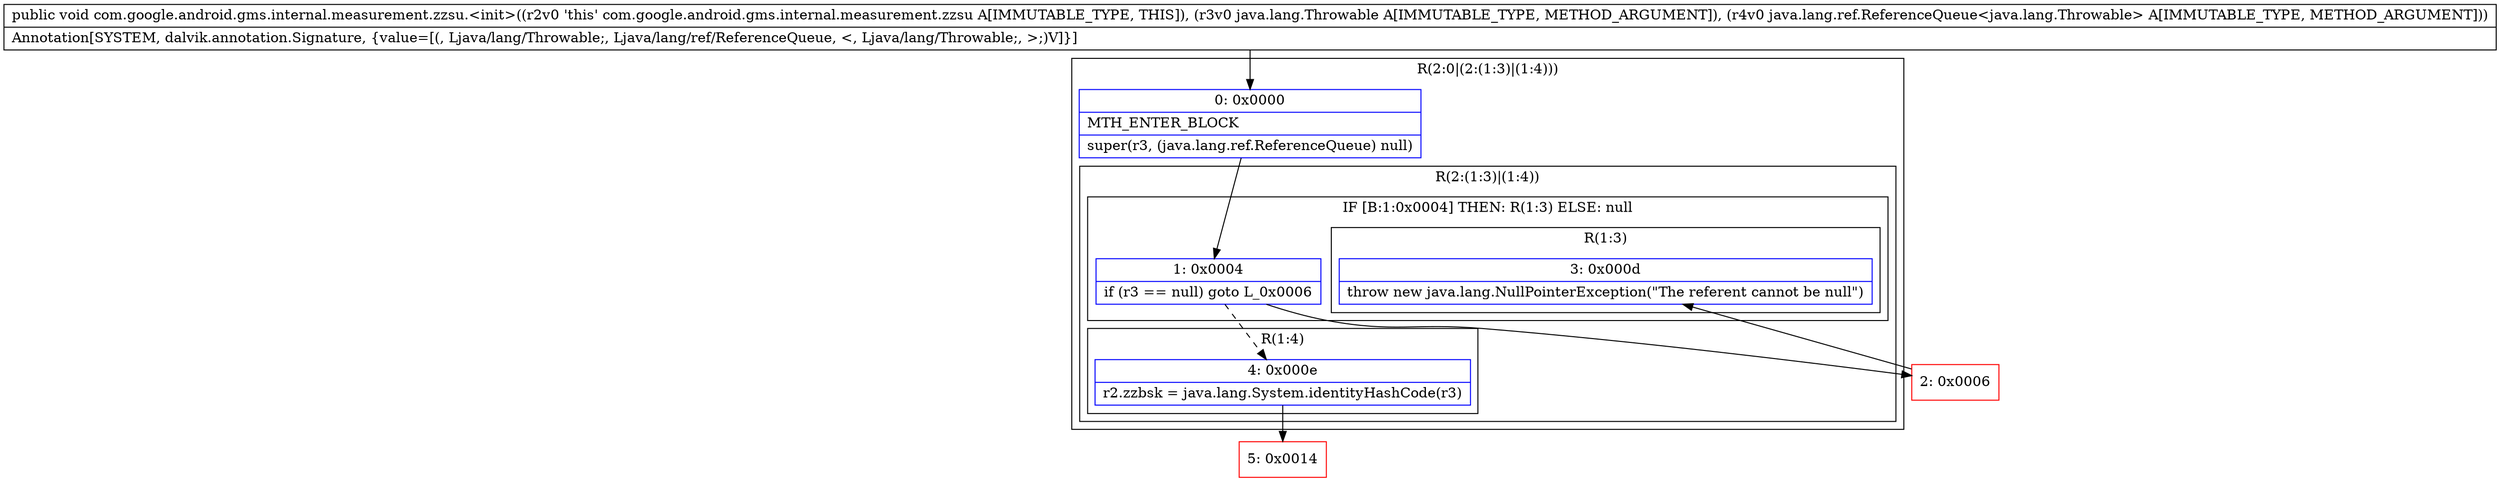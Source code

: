 digraph "CFG forcom.google.android.gms.internal.measurement.zzsu.\<init\>(Ljava\/lang\/Throwable;Ljava\/lang\/ref\/ReferenceQueue;)V" {
subgraph cluster_Region_673277435 {
label = "R(2:0|(2:(1:3)|(1:4)))";
node [shape=record,color=blue];
Node_0 [shape=record,label="{0\:\ 0x0000|MTH_ENTER_BLOCK\l|super(r3, (java.lang.ref.ReferenceQueue) null)\l}"];
subgraph cluster_Region_771079991 {
label = "R(2:(1:3)|(1:4))";
node [shape=record,color=blue];
subgraph cluster_IfRegion_1102155017 {
label = "IF [B:1:0x0004] THEN: R(1:3) ELSE: null";
node [shape=record,color=blue];
Node_1 [shape=record,label="{1\:\ 0x0004|if (r3 == null) goto L_0x0006\l}"];
subgraph cluster_Region_1318669737 {
label = "R(1:3)";
node [shape=record,color=blue];
Node_3 [shape=record,label="{3\:\ 0x000d|throw new java.lang.NullPointerException(\"The referent cannot be null\")\l}"];
}
}
subgraph cluster_Region_1832183612 {
label = "R(1:4)";
node [shape=record,color=blue];
Node_4 [shape=record,label="{4\:\ 0x000e|r2.zzbsk = java.lang.System.identityHashCode(r3)\l}"];
}
}
}
Node_2 [shape=record,color=red,label="{2\:\ 0x0006}"];
Node_5 [shape=record,color=red,label="{5\:\ 0x0014}"];
MethodNode[shape=record,label="{public void com.google.android.gms.internal.measurement.zzsu.\<init\>((r2v0 'this' com.google.android.gms.internal.measurement.zzsu A[IMMUTABLE_TYPE, THIS]), (r3v0 java.lang.Throwable A[IMMUTABLE_TYPE, METHOD_ARGUMENT]), (r4v0 java.lang.ref.ReferenceQueue\<java.lang.Throwable\> A[IMMUTABLE_TYPE, METHOD_ARGUMENT]))  | Annotation[SYSTEM, dalvik.annotation.Signature, \{value=[(, Ljava\/lang\/Throwable;, Ljava\/lang\/ref\/ReferenceQueue, \<, Ljava\/lang\/Throwable;, \>;)V]\}]\l}"];
MethodNode -> Node_0;
Node_0 -> Node_1;
Node_1 -> Node_2;
Node_1 -> Node_4[style=dashed];
Node_4 -> Node_5;
Node_2 -> Node_3;
}

